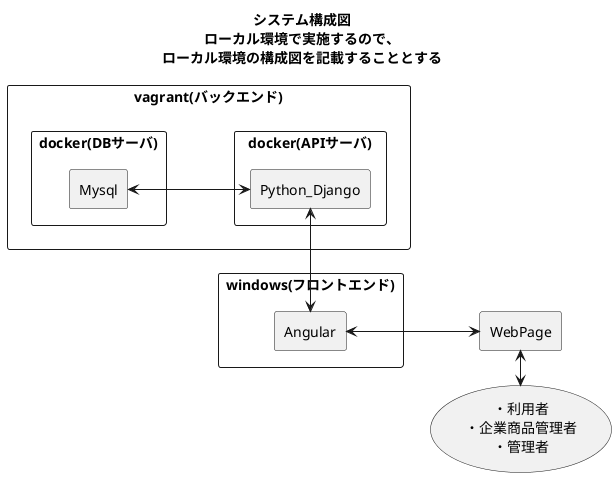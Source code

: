 @startuml
title
システム構成図
ローカル環境で実施するので、
ローカル環境の構成図を記載することとする
end title

rectangle vagrant(バックエンド){
    rectangle docker(APIサーバ){
        rectangle Python_Django
    }

    rectangle docker(DBサーバ){
        rectangle Mysql
    }

    left to right direction
     Mysql <--> Python_Django
}

rectangle windows(フロントエンド){
    rectangle Angular
}
Angular <-> Python_Django

rectangle WebPage{
}

Angular <--> WebPage

(・利用者\n・企業商品管理者\n・管理者) as user

WebPage <-> user


@enduml
